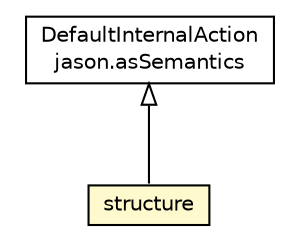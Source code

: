 #!/usr/local/bin/dot
#
# Class diagram 
# Generated by UMLGraph version R5_6_6-1-g9240c4 (http://www.umlgraph.org/)
#

digraph G {
	edge [fontname="Helvetica",fontsize=10,labelfontname="Helvetica",labelfontsize=10];
	node [fontname="Helvetica",fontsize=10,shape=plaintext];
	nodesep=0.25;
	ranksep=0.5;
	// jason.asSemantics.DefaultInternalAction
	c74080 [label=<<table title="jason.asSemantics.DefaultInternalAction" border="0" cellborder="1" cellspacing="0" cellpadding="2" port="p" href="../asSemantics/DefaultInternalAction.html">
		<tr><td><table border="0" cellspacing="0" cellpadding="1">
<tr><td align="center" balign="center"> DefaultInternalAction </td></tr>
<tr><td align="center" balign="center"> jason.asSemantics </td></tr>
		</table></td></tr>
		</table>>, URL="../asSemantics/DefaultInternalAction.html", fontname="Helvetica", fontcolor="black", fontsize=10.0];
	// jason.stdlib.structure
	c74253 [label=<<table title="jason.stdlib.structure" border="0" cellborder="1" cellspacing="0" cellpadding="2" port="p" bgcolor="lemonChiffon" href="./structure.html">
		<tr><td><table border="0" cellspacing="0" cellpadding="1">
<tr><td align="center" balign="center"> structure </td></tr>
		</table></td></tr>
		</table>>, URL="./structure.html", fontname="Helvetica", fontcolor="black", fontsize=10.0];
	//jason.stdlib.structure extends jason.asSemantics.DefaultInternalAction
	c74080:p -> c74253:p [dir=back,arrowtail=empty];
}

